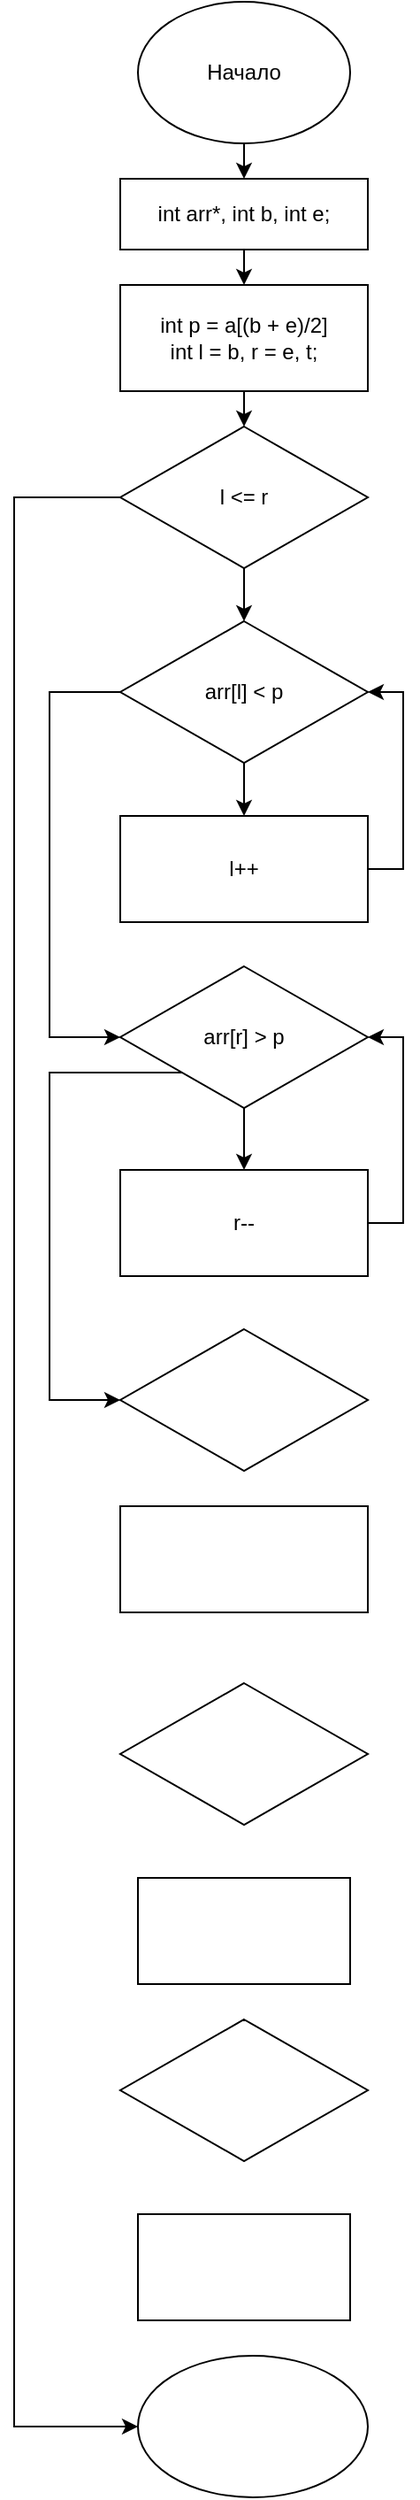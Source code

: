 <mxfile version="14.1.2" type="github">
  <diagram id="Q2zl1TpoE417hkksdd5P" name="Page-1">
    <mxGraphModel dx="782" dy="469" grid="1" gridSize="10" guides="1" tooltips="1" connect="1" arrows="1" fold="1" page="1" pageScale="1" pageWidth="827" pageHeight="1169" math="0" shadow="0">
      <root>
        <mxCell id="0" />
        <mxCell id="1" parent="0" />
        <mxCell id="KLklhk5sIWw8QTTZAyha-18" style="edgeStyle=orthogonalEdgeStyle;rounded=0;orthogonalLoop=1;jettySize=auto;html=1;exitX=0.5;exitY=1;exitDx=0;exitDy=0;entryX=0.5;entryY=0;entryDx=0;entryDy=0;" edge="1" parent="1" source="KLklhk5sIWw8QTTZAyha-1" target="KLklhk5sIWw8QTTZAyha-2">
          <mxGeometry relative="1" as="geometry" />
        </mxCell>
        <mxCell id="KLklhk5sIWw8QTTZAyha-1" value="" style="ellipse;whiteSpace=wrap;html=1;" vertex="1" parent="1">
          <mxGeometry x="210" width="120" height="80" as="geometry" />
        </mxCell>
        <mxCell id="KLklhk5sIWw8QTTZAyha-19" style="edgeStyle=orthogonalEdgeStyle;rounded=0;orthogonalLoop=1;jettySize=auto;html=1;exitX=0.5;exitY=1;exitDx=0;exitDy=0;entryX=0.5;entryY=0;entryDx=0;entryDy=0;" edge="1" parent="1" source="KLklhk5sIWw8QTTZAyha-2" target="KLklhk5sIWw8QTTZAyha-17">
          <mxGeometry relative="1" as="geometry" />
        </mxCell>
        <mxCell id="KLklhk5sIWw8QTTZAyha-2" value="" style="rounded=0;whiteSpace=wrap;html=1;" vertex="1" parent="1">
          <mxGeometry x="200" y="100" width="140" height="40" as="geometry" />
        </mxCell>
        <mxCell id="KLklhk5sIWw8QTTZAyha-22" style="edgeStyle=orthogonalEdgeStyle;rounded=0;orthogonalLoop=1;jettySize=auto;html=1;exitX=0;exitY=0.5;exitDx=0;exitDy=0;entryX=0;entryY=0.5;entryDx=0;entryDy=0;" edge="1" parent="1" source="KLklhk5sIWw8QTTZAyha-3" target="KLklhk5sIWw8QTTZAyha-13">
          <mxGeometry relative="1" as="geometry">
            <Array as="points">
              <mxPoint x="140" y="280" />
              <mxPoint x="140" y="1370" />
            </Array>
          </mxGeometry>
        </mxCell>
        <mxCell id="KLklhk5sIWw8QTTZAyha-23" style="edgeStyle=orthogonalEdgeStyle;rounded=0;orthogonalLoop=1;jettySize=auto;html=1;exitX=0.5;exitY=1;exitDx=0;exitDy=0;entryX=0.5;entryY=0;entryDx=0;entryDy=0;" edge="1" parent="1" source="KLklhk5sIWw8QTTZAyha-3" target="KLklhk5sIWw8QTTZAyha-4">
          <mxGeometry relative="1" as="geometry" />
        </mxCell>
        <mxCell id="KLklhk5sIWw8QTTZAyha-3" value="" style="rhombus;whiteSpace=wrap;html=1;" vertex="1" parent="1">
          <mxGeometry x="200" y="240" width="140" height="80" as="geometry" />
        </mxCell>
        <mxCell id="KLklhk5sIWw8QTTZAyha-29" style="edgeStyle=orthogonalEdgeStyle;rounded=0;orthogonalLoop=1;jettySize=auto;html=1;exitX=0.5;exitY=1;exitDx=0;exitDy=0;entryX=0.5;entryY=0;entryDx=0;entryDy=0;" edge="1" parent="1" source="KLklhk5sIWw8QTTZAyha-4" target="KLklhk5sIWw8QTTZAyha-26">
          <mxGeometry relative="1" as="geometry" />
        </mxCell>
        <mxCell id="KLklhk5sIWw8QTTZAyha-30" style="edgeStyle=orthogonalEdgeStyle;rounded=0;orthogonalLoop=1;jettySize=auto;html=1;exitX=0;exitY=0.5;exitDx=0;exitDy=0;entryX=0;entryY=0.5;entryDx=0;entryDy=0;" edge="1" parent="1" source="KLklhk5sIWw8QTTZAyha-4" target="KLklhk5sIWw8QTTZAyha-5">
          <mxGeometry relative="1" as="geometry">
            <Array as="points">
              <mxPoint x="160" y="390" />
              <mxPoint x="160" y="585" />
            </Array>
          </mxGeometry>
        </mxCell>
        <mxCell id="KLklhk5sIWw8QTTZAyha-4" value="" style="rhombus;whiteSpace=wrap;html=1;" vertex="1" parent="1">
          <mxGeometry x="200" y="350" width="140" height="80" as="geometry" />
        </mxCell>
        <mxCell id="KLklhk5sIWw8QTTZAyha-31" style="edgeStyle=orthogonalEdgeStyle;rounded=0;orthogonalLoop=1;jettySize=auto;html=1;exitX=0;exitY=1;exitDx=0;exitDy=0;entryX=0;entryY=0.5;entryDx=0;entryDy=0;" edge="1" parent="1" source="KLklhk5sIWw8QTTZAyha-5" target="KLklhk5sIWw8QTTZAyha-6">
          <mxGeometry relative="1" as="geometry">
            <Array as="points">
              <mxPoint x="160" y="605" />
              <mxPoint x="160" y="790" />
            </Array>
          </mxGeometry>
        </mxCell>
        <mxCell id="KLklhk5sIWw8QTTZAyha-37" style="edgeStyle=orthogonalEdgeStyle;rounded=0;orthogonalLoop=1;jettySize=auto;html=1;exitX=0.5;exitY=1;exitDx=0;exitDy=0;entryX=0.5;entryY=0;entryDx=0;entryDy=0;" edge="1" parent="1" source="KLklhk5sIWw8QTTZAyha-5" target="KLklhk5sIWw8QTTZAyha-27">
          <mxGeometry relative="1" as="geometry" />
        </mxCell>
        <mxCell id="KLklhk5sIWw8QTTZAyha-5" value="" style="rhombus;whiteSpace=wrap;html=1;" vertex="1" parent="1">
          <mxGeometry x="200" y="545" width="140" height="80" as="geometry" />
        </mxCell>
        <mxCell id="KLklhk5sIWw8QTTZAyha-6" value="" style="rhombus;whiteSpace=wrap;html=1;" vertex="1" parent="1">
          <mxGeometry x="200" y="750" width="140" height="80" as="geometry" />
        </mxCell>
        <mxCell id="KLklhk5sIWw8QTTZAyha-7" value="" style="rounded=0;whiteSpace=wrap;html=1;" vertex="1" parent="1">
          <mxGeometry x="200" y="850" width="140" height="60" as="geometry" />
        </mxCell>
        <mxCell id="KLklhk5sIWw8QTTZAyha-8" value="" style="rhombus;whiteSpace=wrap;html=1;" vertex="1" parent="1">
          <mxGeometry x="200" y="950" width="140" height="80" as="geometry" />
        </mxCell>
        <mxCell id="KLklhk5sIWw8QTTZAyha-9" value="" style="rhombus;whiteSpace=wrap;html=1;" vertex="1" parent="1">
          <mxGeometry x="200" y="1140" width="140" height="80" as="geometry" />
        </mxCell>
        <mxCell id="KLklhk5sIWw8QTTZAyha-10" value="Начало" style="text;html=1;strokeColor=none;fillColor=none;align=center;verticalAlign=middle;whiteSpace=wrap;rounded=0;" vertex="1" parent="1">
          <mxGeometry x="220" y="30" width="100" height="20" as="geometry" />
        </mxCell>
        <mxCell id="KLklhk5sIWw8QTTZAyha-11" value="" style="rounded=0;whiteSpace=wrap;html=1;" vertex="1" parent="1">
          <mxGeometry x="210" y="1060" width="120" height="60" as="geometry" />
        </mxCell>
        <mxCell id="KLklhk5sIWw8QTTZAyha-12" value="" style="rounded=0;whiteSpace=wrap;html=1;" vertex="1" parent="1">
          <mxGeometry x="210" y="1250" width="120" height="60" as="geometry" />
        </mxCell>
        <mxCell id="KLklhk5sIWw8QTTZAyha-13" value="" style="ellipse;whiteSpace=wrap;html=1;" vertex="1" parent="1">
          <mxGeometry x="210" y="1330" width="130" height="80" as="geometry" />
        </mxCell>
        <mxCell id="KLklhk5sIWw8QTTZAyha-15" value="" style="rounded=0;whiteSpace=wrap;html=1;" vertex="1" parent="1">
          <mxGeometry x="200" y="160" width="140" height="60" as="geometry" />
        </mxCell>
        <mxCell id="KLklhk5sIWw8QTTZAyha-16" value="int arr*, int b, int e;" style="text;html=1;strokeColor=none;fillColor=none;align=center;verticalAlign=middle;whiteSpace=wrap;rounded=0;" vertex="1" parent="1">
          <mxGeometry x="200" y="110" width="140" height="20" as="geometry" />
        </mxCell>
        <mxCell id="KLklhk5sIWw8QTTZAyha-20" style="edgeStyle=orthogonalEdgeStyle;rounded=0;orthogonalLoop=1;jettySize=auto;html=1;exitX=0.5;exitY=1;exitDx=0;exitDy=0;entryX=0.5;entryY=0;entryDx=0;entryDy=0;" edge="1" parent="1" source="KLklhk5sIWw8QTTZAyha-17" target="KLklhk5sIWw8QTTZAyha-3">
          <mxGeometry relative="1" as="geometry" />
        </mxCell>
        <mxCell id="KLklhk5sIWw8QTTZAyha-17" value="int p = a[(b + e)/2]&lt;br&gt;int l = b, r = e, t;" style="text;html=1;strokeColor=none;fillColor=none;align=center;verticalAlign=middle;whiteSpace=wrap;rounded=0;" vertex="1" parent="1">
          <mxGeometry x="200" y="160" width="140" height="60" as="geometry" />
        </mxCell>
        <mxCell id="KLklhk5sIWw8QTTZAyha-21" value="l &amp;lt;= r" style="text;html=1;strokeColor=none;fillColor=none;align=center;verticalAlign=middle;whiteSpace=wrap;rounded=0;" vertex="1" parent="1">
          <mxGeometry x="220" y="270" width="100" height="20" as="geometry" />
        </mxCell>
        <mxCell id="KLklhk5sIWw8QTTZAyha-24" value="arr[l] &amp;lt; p" style="text;html=1;strokeColor=none;fillColor=none;align=center;verticalAlign=middle;whiteSpace=wrap;rounded=0;" vertex="1" parent="1">
          <mxGeometry x="220" y="380" width="100" height="20" as="geometry" />
        </mxCell>
        <mxCell id="KLklhk5sIWw8QTTZAyha-26" value="" style="rounded=0;whiteSpace=wrap;html=1;" vertex="1" parent="1">
          <mxGeometry x="200" y="460" width="140" height="60" as="geometry" />
        </mxCell>
        <mxCell id="KLklhk5sIWw8QTTZAyha-34" style="edgeStyle=orthogonalEdgeStyle;rounded=0;orthogonalLoop=1;jettySize=auto;html=1;exitX=1;exitY=0.5;exitDx=0;exitDy=0;entryX=1;entryY=0.5;entryDx=0;entryDy=0;" edge="1" parent="1" source="KLklhk5sIWw8QTTZAyha-27" target="KLklhk5sIWw8QTTZAyha-5">
          <mxGeometry relative="1" as="geometry" />
        </mxCell>
        <mxCell id="KLklhk5sIWw8QTTZAyha-27" value="" style="rounded=0;whiteSpace=wrap;html=1;" vertex="1" parent="1">
          <mxGeometry x="200" y="660" width="140" height="60" as="geometry" />
        </mxCell>
        <mxCell id="KLklhk5sIWw8QTTZAyha-33" style="edgeStyle=orthogonalEdgeStyle;rounded=0;orthogonalLoop=1;jettySize=auto;html=1;exitX=1;exitY=0.5;exitDx=0;exitDy=0;entryX=1;entryY=0.5;entryDx=0;entryDy=0;" edge="1" parent="1" source="KLklhk5sIWw8QTTZAyha-28" target="KLklhk5sIWw8QTTZAyha-4">
          <mxGeometry relative="1" as="geometry" />
        </mxCell>
        <mxCell id="KLklhk5sIWw8QTTZAyha-28" value="l++" style="text;html=1;strokeColor=none;fillColor=none;align=center;verticalAlign=middle;whiteSpace=wrap;rounded=0;" vertex="1" parent="1">
          <mxGeometry x="200" y="480" width="140" height="20" as="geometry" />
        </mxCell>
        <mxCell id="KLklhk5sIWw8QTTZAyha-35" value="arr[r] &amp;gt; p" style="text;html=1;strokeColor=none;fillColor=none;align=center;verticalAlign=middle;whiteSpace=wrap;rounded=0;" vertex="1" parent="1">
          <mxGeometry x="220" y="575" width="100" height="20" as="geometry" />
        </mxCell>
        <mxCell id="KLklhk5sIWw8QTTZAyha-36" value="r--" style="text;html=1;strokeColor=none;fillColor=none;align=center;verticalAlign=middle;whiteSpace=wrap;rounded=0;" vertex="1" parent="1">
          <mxGeometry x="200" y="680" width="140" height="20" as="geometry" />
        </mxCell>
      </root>
    </mxGraphModel>
  </diagram>
</mxfile>
